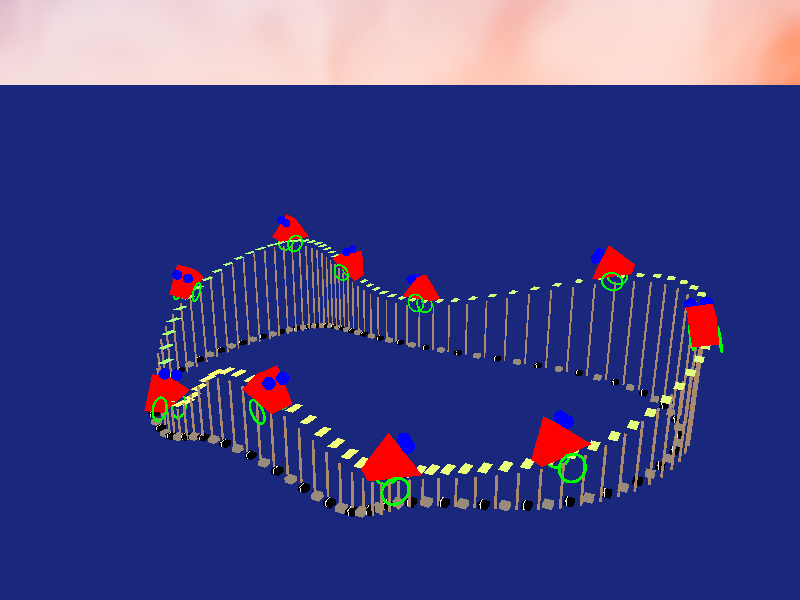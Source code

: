 // POV-Ray 3.6 Scene File "spline_fly1.pov"
// created by Friedrich A. Lohmueller, 2003 
// Demonstrates the Spline_Trans macro of Rune S. Johansen
//------------------------------------------------------------------------
#version 3.6;
global_settings {  assumed_gamma 1.0 }
//------------------------------------------------------------------------
#include "colors.inc"
#include "textures.inc"
#include "stones.inc"

#include "transforms.inc"
//------------------------------------------------------------------------
#declare Camera_1 = camera { 
                             angle 60
                             location  <6.0 , 6.0 ,-10.0>
                             right     x*image_width/image_height
                             look_at   <0.8 , 2.5 , 0.0>
                           }
camera{Camera_1}

//------------------------------------------------------------------------
// sun -------------------------------------------------------------------
light_source{<-1000,2500,-2500> color White}


/*// sky -------------------------------------------------------------------
sky_sphere{ pigment{ gradient <0,1,0>
                     color_map{ [0   color rgb<1,1,1>         ]//White
                                [0.4 color rgb<0.14,0.14,0.56>]//~Navy
                                [0.6 color rgb<0.14,0.14,0.56>]//~Navy
                                [1.0 color rgb<1,1,1>         ]//White
                              }
                     scale 2 }
           } // end of sky_sphere 
//------------------------------------------------------------------------   */

#declare CloudArea = texture {
    pigment {
      agate
      turbulence 1
      lambda 2
      frequency 2
      color_map {
        [0.0 color rgbf <1, 1, 1, 1>]
        [0.5 color rgbf <1, 1, 1, .35>]
        [1.0 color rgbf <1, 1, 1, 1>]
      }
    }
  }
  
#declare LandArea = texture {
      pigment{ gradient <0,1,0>
              color_map{
         [0.00 color rgb<0.24,0.32,1> *0.3]
         [0.23 color rgb<0.16,0.32,0.9> *0.9]
         [0.37 color rgb<1,0.1,0> ]
         [0.52 color rgb<1,0.2,0> ]
         [0.70 color rgb<0.36,0.32,1> *0.7 ]
         [0.80 color rgb<0.14,0.32,1> *0.5 ]
         [1.00 color rgb<0.24,0.32,1> *0.3 ]
                       } // end color_map
        }
    }

// sky ----------------------------------
sky_sphere{    
    
    pigment{ gradient <0,1,0>
              color_map{
         [0.00 color rgb<0.24,0.32,1> *0.3]
         [0.23 color rgb<0.16,0.32,0.9> *0.9]
         [0.37 color rgb<1,0.1,0> ]
         [0.52 color rgb<1,0.2,0> ]
         [0.70 color rgb<0.36,0.32,1> *0.7 ]
         [0.80 color rgb<0.14,0.32,1> *0.5 ]
         [1.00 color rgb<0.24,0.32,1> *0.3 ]
                       } // end color_map  */
        
     scale 2
     rotate <-20,0,0>
     translate <0,0.7,0>
 } // end pigment 

    /* TIPO COLOR MAP NUBES */ 
 pigment {
      agate
      turbulence 1
      lambda 2
      frequency 0.5
      color_map {
        [0.0 color rgbf <1, 1, 1, 1>]
        [0.5 color rgbf <1, 1, 1, .35>]
        [1.0 color rgbf <1, 1, 1, 1>]
      }
    
    scale 2
     rotate <-20,0,0>
     translate <0,0.7,0>
    } // end pigment
} // end sky_sphere ---------------------


//////////////// TEXTURA ROCA /////////////////////////

#declare Texture_W =
 texture{ pigment{ color White*0.9}
          normal { bumps 1 scale 0.0025}
          finish { diffuse 0.9 specular 1}
        } // end of texture
#declare Texture_S =
 texture{ T_Stone10 scale 1
          normal { agate 0.5 scale 0.025}
          finish { diffuse 0.9 phong 1 }
        } // end of texture

        
/*
//------------------------------ the Axes --------------------------------
//------------------------------------------------------------------------
#macro Axis( AxisLen, Dark_Texture,Light_Texture) 
 union{
    cylinder { <0,-AxisLen,0>,<0,AxisLen,0>,0.05
               texture{checker texture{Dark_Texture } 
                               texture{Light_Texture}
                       translate<0.1,0,0.1>}
             }
    cone{<0,AxisLen,0>,0.2,<0,AxisLen+0.7,0>,0
          texture{Dark_Texture}
         }
     } // end of union                   
#end // of macro "Axis()"
//------------------------------------------------------------------------
#macro AxisXYZ( AxisLenX, AxisLenY, AxisLenZ, Tex_Dark, Tex_Light)
//--------------------- drawing of 3 Axes --------------------------------
union{
#if (AxisLenX != 0)
 object { Axis(AxisLenX, Tex_Dark, Tex_Light)   rotate< 0,0,-90>}// x-Axis
 text   { ttf "arial.ttf",  "x",  0.15,  0  texture{Tex_Dark} 
          scale 0.5 translate <AxisLenX+0.05,0.4,-0.10>}
#end // of #if 
#if (AxisLenY != 0)
 object { Axis(AxisLenY, Tex_Dark, Tex_Light)   rotate< 0,0,  0>}// y-Axis
 text   { ttf "arial.ttf",  "y",  0.15,  0  texture{Tex_Dark}    
           scale 0.5 translate <-0.3,AxisLenY+0.50,-0.10>}
#end // of #if 
#if (AxisLenZ != 0)
 object { Axis(AxisLenZ, Tex_Dark, Tex_Light)   rotate<90,0,  0>}// z-Axis
 text   { ttf "arial.ttf",  "z",  0.15,  0  texture{Tex_Dark}
               scale 0.5 translate <-0.35,0.2,AxisLenZ+0.10>}
#end // of #if 
} // end of union
#end// of macro "AxisXYZ( ... )"
//------------------------------------------------------------------------

#declare Texture_A_Dark  = texture {
                               pigment{color rgb<1,0.35,0>}
                               finish {ambient 0.15 diffuse 0.85 phong 1}
                             }
#declare Texture_A_Light = texture { 
                               pigment{color rgb<1,1,1>}
                               finish {ambient 0.15 diffuse 0.85 phong 1}
                             }

object{ AxisXYZ( 4.5, 5.4, 6, Texture_A_Dark, Texture_A_Light)}
//-------------------------------------------------- end of coordinate axes 

*/ 


// ground -----------------------------------------------------------------
//---------------------------------<<< settings of squered plane dimensions
#declare RasterScale = 1.0;
#declare RasterHalfLine  = 0.025;  
#declare RasterHalfLineZ = 0.025; 
//-------------------------------------------------------------------------
#macro Raster(RScale, HLine) 
       pigment{ gradient x scale RScale
                color_map{[0.000   color rgbt<0,0,0,0>]
                          [0+HLine color rgbt<0,0,0,0>]
                          [0+HLine color rgbt<1,1,1,1>]
                          [1-HLine color rgbt<1,1,1,1>]
                          [1-HLine color rgbt<0,0,0,0>]
                          [1.000   color rgbt<0,0,0,0>]} }
       finish { ambient 0.15 diffuse 0.85}
 #end// of Raster(RScale, HLine)-macro    
//-------------------------------------------------------------------------
    
/*
plane { <0,1,0>, 0    // plane with layered textures
        texture { pigment{color Blue*1.1}
                  finish {ambient 0.45 diffuse 0.85}}
        //texture { Raster(RasterScale,RasterHalfLine ) rotate<0,0,0> }
        //texture { Raster(RasterScale,RasterHalfLineZ) rotate<0,90,0>}
        rotate<0,0,0>
      }
//------------------------------------------------ end of squered plane XZ*/

/************** Plano Agua ***************************/
// fog ---------------------------------------------------------------
fog{fog_type   2   distance 65  color rgb<1,0.99,0.9>
    fog_offset 0.1 fog_alt  2.0 turbulence 0.2}
//--------------------------------------------------------------------

plane{<0,1,0>, 0 
      texture{pigment{ rgb <0.01, 0.02, 0.2> } 
              normal { bumps 0.08 scale <1,0.25,0.35>*1 turbulence 0.3 }
              finish { ambient 0.05 diffuse 0.55 
                       brilliance 6.0 phong 0.8 phong_size 120
                       reflection 0.6 }
             }
     }
//-----------------------------------

//--------------------------------------------------------------------------
//---------------------------   scenery objects  ---------------------------
//--------------------------------------------------------------------------

// ****** SPLINE 1*********
//#declare MyArray = array[10]
#declare N = 10;

#declare P = array[10];// start with zero!

#declare P[0] = <-2.70, 0.5, -2.00>; 
#declare P[1] = <-2.00, 1.15, -1.80>;
#declare P[2] = <-0.50, 1.10, -2.00>;
#declare P[3] = < 1.50, 0.60, -2.50>;
#declare P[4] = < 2.00, 0.45, -2.00>;

#declare P[5] = < 4.00, 0.75, -1.00>;
#declare P[6] = < 4.00, 2.25,  4.00>;
#declare P[7] = < 0.00, 1.15,  4.00>;
#declare P[8] = <-4.00, 2.25,  3.50>;
#declare P[9]=  <-4.00, 1.00, -1.00>;

#declare Spline_1 =
  spline {
    natural_spline
   -0.200, P[8],
   -0.050, P[9],
    0.000, P[0], // start
    0.050, P[1], 
    0.100, P[2], 
    0.170, P[3], 
    0.220, P[4],

    0.300, P[5],
    0.490, P[6],
    0.580, P[7],
    0.800, P[8],
    0.950, P[9],
    1.000, P[0], // end at start
    1.050, P[1]
    1.100, P[2]
  }

//----------------------------------------------- the spline curve ---------- 


// ****** SPLINE 2*********
//#declare MyArray = array[10]
#declare N2 = 10;

#declare P2 = array[10];// start with zero!

#declare P2[0] = <-2.70, 1.5, -2.00>; 
#declare P2[1] = <-2.00, 2.15, -1.80>;
#declare P2[2] = <-0.50, 2.10, -2.00>;
#declare P2[3] = < 1.50, 1.60, -2.50>;
#declare P2[4] = < 2.00, 1.45, -2.00>;

#declare P2[5] = < 4.00, 1.75, -1.00>;
#declare P2[6] = < 4.00, 3.25,  4.00>;
#declare P2[7] = < 0.00, 2.15,  4.00>;
#declare P2[8] = <-4.00, 3.25,  3.50>;
#declare P2[9]=  <-4.00, 2.00, -1.00>;
          
#declare Spline_2 =
  spline {
    natural_spline
   -0.200, P2[8],
   -0.050, P2[9],
    0.000, P2[0], // start
    0.050, P2[1], 
    0.100, P2[2], 
    0.170, P2[3], 
    0.220, P2[4],

    0.300, P2[5],
    0.490, P2[6],
    0.580, P2[7],
    0.800, P2[8],
    0.950, P2[9],
    1.000, P2[0], // end at start
    1.050, P2[1]
    1.100, P2[2]
  }

//----------------------------------------------- the spline curve ----------

union{
 #declare Nr = 0;     // start
 #declare EndNr = 1; // end  
 
 #declare block=0;
 #while (Nr< EndNr) 

 /*sphere{ <0,0,0>,0.05
	 texture{ pigment{color rgb <1-2*Nr/3,0.75+Nr/4,0>}
	          finish {ambient 0.15 diffuse 0.85 phong 1}
                }
         translate Spline_1(Nr) 
       } // end of sphere  */
 
 
 box {< 0.15,0.1,0.3>, <0.01,0.1,0.01>
    texture{ pigment{color rgb <1-2*Nr/3,1.75+Nr/4,0.2>}
	          finish {ambient 0.15 diffuse 0.85 phong 1}
                }
         translate Spline_1(Nr) 
       }               
 
 
 cylinder { <0,0,0>,<0,-Spline_1(Nr).y,0>,0.02 
           texture { pigment { color rgb<0.40,0.25,0.15>}
                     normal  { bumps 0.5 scale <0.005,0.25,0.005>}
                     finish  { ambient 0.15 diffuse 0.85 phong 0.5}
                   } // end of texture
           translate Spline_1(Nr) 
         } // end of cylinder   
 
 
 #if(block=0)
 box {< 0.15,0.02,0.15>, <0.01,0.1,0.01>
    texture{ pigment{color rgb <0.317,0.258,0.203>}
	          finish {ambient 0.15 diffuse 0.85 phong 1}
                }
         translate <Spline_1(Nr).x-0.25,-0.02,Spline_1(Nr).z-0.125> 
       }
   #declare block=1;
 
 #else
 box {< 0.15,0.02,0.15>, <0.01,0.1,0.01>
    /*texture{ pigment{color rgb <0.745,0.745,0.745>}
	          finish {ambient 0.15 diffuse 0.85 phong 1}
                } */
      texture{ crackle  scale 1.5 turbulence 0.1
           texture_map {[0.00 Texture_W]
                        [0.05 Texture_W]
                        [0.05 Texture_S]
                        [1.00 Texture_S]
                       }// end of texture_map
                   scale 0.2
         } // end of texture ---------------------------
         translate <Spline_1(Nr).x-0.25,-0.02,Spline_1(Nr).z-0.125> 
       }
    #declare block=0;
 #end 

 #declare Nr = Nr + 0.01;  // next Nr
 #end // --------------- end of loop 
} // end of union  -----------------------------------------------------------    

//----------------------------------------------------------------------------
#declare Jet =                 //---------------------------------------------
union{
cone { <0,0,0>,0.5,<0,0,1.20,>,0 
       texture { pigment{color Silver}
                 finish {ambient 0.05 diffuse 0.85 phong 1}
               } // end of texture
       scale <1,0.1,1> rotate<0,0,0> translate<0,0,0>         
     } // end of cone -------------------------------------------
cone { <0,0,0>,0.05<0,0,-0.30>,0.15 
       texture { pigment{color Silver}
                 finish {ambient 0.1 diffuse 0.8 phong 1}
               } // end of texture
       scale <1,1,1> rotate<0,0,0> translate<0,0,0>         
     } // end of cone -------------------------------------------
sphere { <0,0,0>, 0.15 
         texture { Polished_Chrome
                   finish { ambient 0.1 diffuse 0.85  phong 1}
                 } // end of texture 
          scale<1,0.5,1.5>  rotate<10,0,0>  translate<0,0.10,0.3>  
       }  // end of sphere -------------------------------------- 

scale 0.5
rotate<0,0,0>
}//----------------------------------------------------------- jet fly ----

 /*

 #declare Nr = 0;     // start
 #declare EndNr = 20; // end
// #while (Nr< EndNr) 

object { Jet scale 1.2
         Spline_Trans (Spline_2,  mod( (clock+Nr/EndNr) ,1) , y, 0.03, 0.95) }
 //#declare Nr = Nr + 1;  // next Nr
// #end // --------------- end of loop 

//----------------------------------------------------------------------- end  */  

#declare piramide_carrito=
union{
    prism{ 0.00, 1.00, 4,
           <-1.00,0.00>, <1.00,0.00>, <0.00,-1.30>, <-1.00,0.00> 
          rotate<90,0,0>
    
        translate<0,0,0>
        texture{pigment{color Red transmit .3 }finish{metallic .5}}   
    }
//rotate <0,20,0> //Rotar 20 grados respecto a eje Y
//El sentido de los giros se hacen usando la regla de la mano izquierda

    /*sphere {< 4,0,-1>, 1 
        texture{pigment{color Blue}finish{ reflection 0.8 }}
        translate<-4,0,4> scale 0.5 rotate <0,0,0>}    */
        
    torus { 0.5,0.05 // radio externo y grosor del toro  
        texture{pigment{color Green transmit .5 }finish{phong .8}} interior {ior 1.0} 
        translate<0.025,0,0.5> rotate <90,0,0>

    }
    torus { 0.5,0.05 // radio externo y grosor del toro  
        texture{pigment{color Green transmit .5 }finish{phong .8}} interior {ior 1.0} 
        translate<0.025,1.05,0.25> rotate <90,0,0>

    }
   
    sphere {<0,0,0>, 0.25 texture{pigment{color Blue}finish{ reflection 0.8 }}
        translate<0.55,1.05,0.85>}
    sphere {<0,0,0>, 0.25 texture{pigment{color Blue}finish{ reflection 0.8 }}
        translate<0.5,1.05,0.25>}    
  translate <0,0.5,-0.65>
  rotate <0,-90,0>
  
}       

 #declare Nr = 0;     // start
 #declare EndNr = 10; // end
#while (Nr< EndNr) 

object { piramide_carrito scale 0.4
         Spline_Trans (Spline_1,  mod( (clock+Nr/EndNr) ,1) , y, 0.03, 0.95) }
 #declare Nr = Nr + 1;  // next Nr
 #end // --------------- end of loop 

//----------------------------------------------------------------------- end  */ 